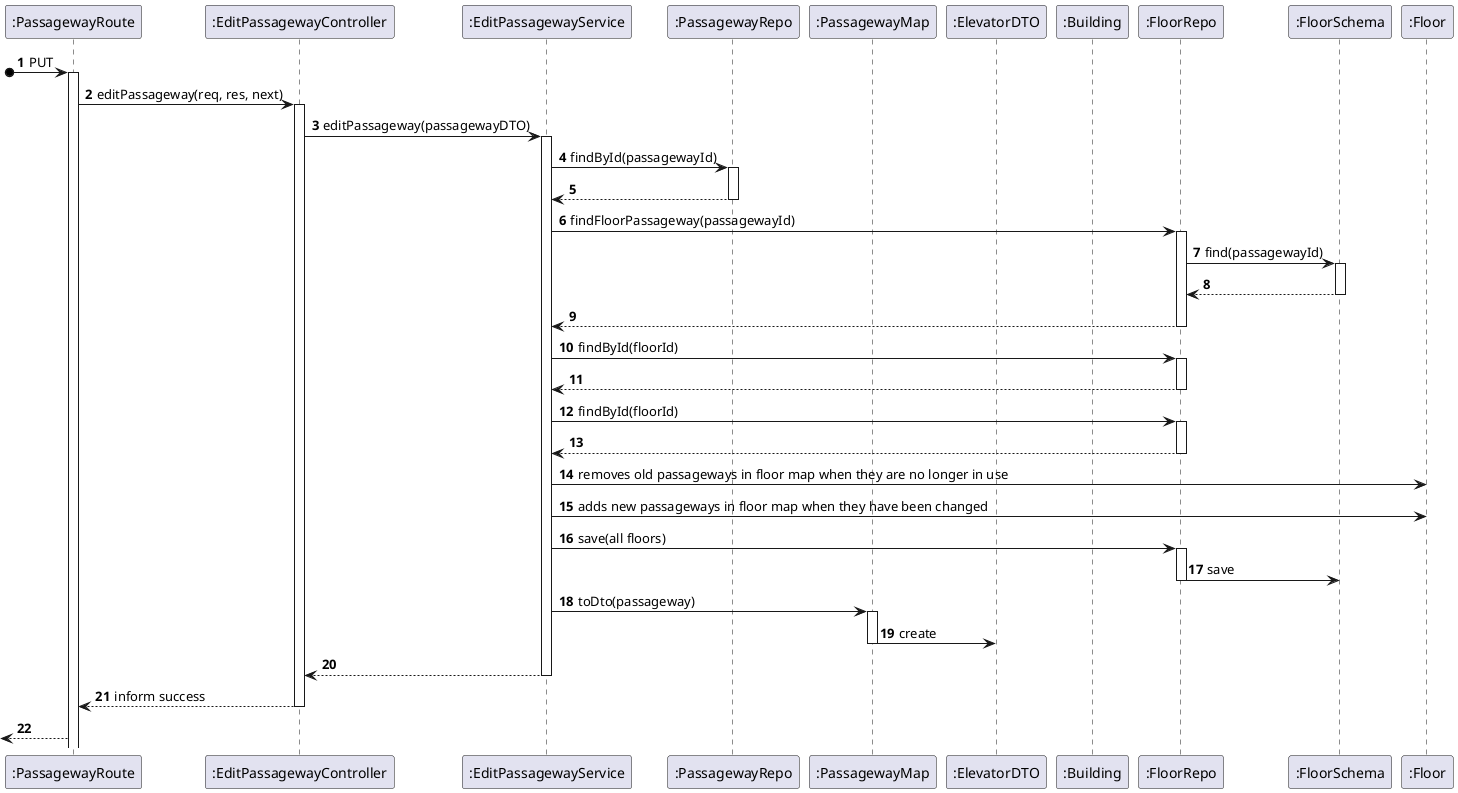 @startuml

autonumber

participant ":PassagewayRoute" as Route
participant ":EditPassagewayController" as Controller
participant ":EditPassagewayService" as Service
participant ":PassagewayRepo" as Repo
participant ":PassagewayMap" as Map
participant ":ElevatorDTO" as DTO
participant ":Building" as Building
participant ":FloorRepo" as FloorRepo
participant ":FloorSchema" as Schema
participant ":Floor" as Floor


?o->Route: PUT
activate Route

Route -> Controller: editPassageway(req, res, next)
activate Controller



Controller -> Service: editPassageway(passagewayDTO)
activate Service

Service -> Repo: findById(passagewayId)
activate Repo
Service <-- Repo
deactivate Repo

Service -> FloorRepo: findFloorPassageway(passagewayId)
activate FloorRepo
FloorRepo -> Schema: find(passagewayId)
activate Schema
FloorRepo <-- Schema
deactivate Schema
Service <-- FloorRepo
deactivate FloorRepo

Service -> FloorRepo: findById(floorId)
activate FloorRepo
Service <-- FloorRepo
deactivate FloorRepo

Service -> FloorRepo: findById(floorId)
activate FloorRepo
Service <-- FloorRepo
deactivate FloorRepo

Service -> Floor: removes old passageways in floor map when they are no longer in use

Service -> Floor: adds new passageways in floor map when they have been changed

Service -> FloorRepo: save(all floors)
activate FloorRepo

FloorRepo -> Schema: save
deactivate FloorRepo

Service -> Map:toDto(passageway)
activate Map

Map -> DTO: create
deactivate Map

Service --> Controller:
deactivate Service

Controller --> Route: inform success
deactivate Controller
<--Route:



@enduml
